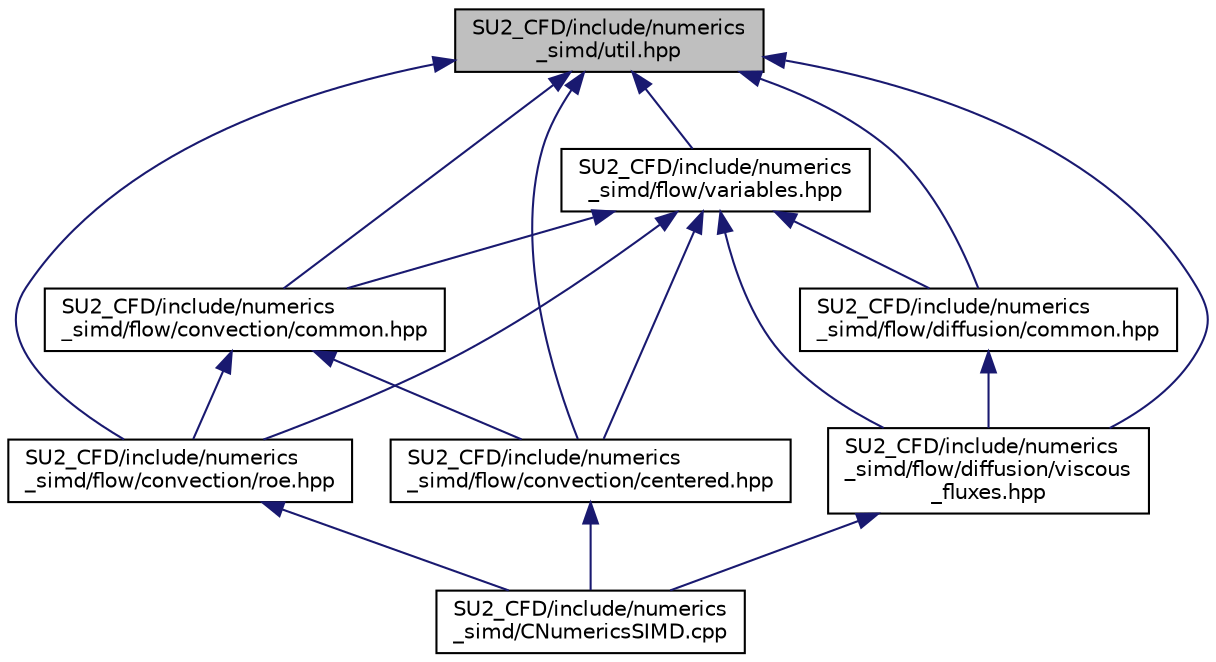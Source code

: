 digraph "SU2_CFD/include/numerics_simd/util.hpp"
{
 // LATEX_PDF_SIZE
  edge [fontname="Helvetica",fontsize="10",labelfontname="Helvetica",labelfontsize="10"];
  node [fontname="Helvetica",fontsize="10",shape=record];
  Node1 [label="SU2_CFD/include/numerics\l_simd/util.hpp",height=0.2,width=0.4,color="black", fillcolor="grey75", style="filled", fontcolor="black",tooltip="Generic auxiliary functions."];
  Node1 -> Node2 [dir="back",color="midnightblue",fontsize="10",style="solid",fontname="Helvetica"];
  Node2 [label="SU2_CFD/include/numerics\l_simd/flow/convection/roe.hpp",height=0.2,width=0.4,color="black", fillcolor="white", style="filled",URL="$simd_2flow_2convection_2roe_8hpp.html",tooltip="Roe-family of convective schemes."];
  Node2 -> Node3 [dir="back",color="midnightblue",fontsize="10",style="solid",fontname="Helvetica"];
  Node3 [label="SU2_CFD/include/numerics\l_simd/CNumericsSIMD.cpp",height=0.2,width=0.4,color="black", fillcolor="white", style="filled",URL="$CNumericsSIMD_8cpp.html",tooltip=" "];
  Node1 -> Node4 [dir="back",color="midnightblue",fontsize="10",style="solid",fontname="Helvetica"];
  Node4 [label="SU2_CFD/include/numerics\l_simd/flow/variables.hpp",height=0.2,width=0.4,color="black", fillcolor="white", style="filled",URL="$variables_8hpp.html",tooltip="Collection of types to store physical variables."];
  Node4 -> Node2 [dir="back",color="midnightblue",fontsize="10",style="solid",fontname="Helvetica"];
  Node4 -> Node5 [dir="back",color="midnightblue",fontsize="10",style="solid",fontname="Helvetica"];
  Node5 [label="SU2_CFD/include/numerics\l_simd/flow/convection/common.hpp",height=0.2,width=0.4,color="black", fillcolor="white", style="filled",URL="$convection_2common_8hpp.html",tooltip="Common convection-related methods."];
  Node5 -> Node2 [dir="back",color="midnightblue",fontsize="10",style="solid",fontname="Helvetica"];
  Node5 -> Node6 [dir="back",color="midnightblue",fontsize="10",style="solid",fontname="Helvetica"];
  Node6 [label="SU2_CFD/include/numerics\l_simd/flow/convection/centered.hpp",height=0.2,width=0.4,color="black", fillcolor="white", style="filled",URL="$simd_2flow_2convection_2centered_8hpp.html",tooltip="Centered convective schemes."];
  Node6 -> Node3 [dir="back",color="midnightblue",fontsize="10",style="solid",fontname="Helvetica"];
  Node4 -> Node6 [dir="back",color="midnightblue",fontsize="10",style="solid",fontname="Helvetica"];
  Node4 -> Node7 [dir="back",color="midnightblue",fontsize="10",style="solid",fontname="Helvetica"];
  Node7 [label="SU2_CFD/include/numerics\l_simd/flow/diffusion/viscous\l_fluxes.hpp",height=0.2,width=0.4,color="black", fillcolor="white", style="filled",URL="$viscous__fluxes_8hpp.html",tooltip="Decorator classes for computation of viscous fluxes."];
  Node7 -> Node3 [dir="back",color="midnightblue",fontsize="10",style="solid",fontname="Helvetica"];
  Node4 -> Node8 [dir="back",color="midnightblue",fontsize="10",style="solid",fontname="Helvetica"];
  Node8 [label="SU2_CFD/include/numerics\l_simd/flow/diffusion/common.hpp",height=0.2,width=0.4,color="black", fillcolor="white", style="filled",URL="$diffusion_2common_8hpp.html",tooltip="Helper functions for viscous methods."];
  Node8 -> Node7 [dir="back",color="midnightblue",fontsize="10",style="solid",fontname="Helvetica"];
  Node1 -> Node5 [dir="back",color="midnightblue",fontsize="10",style="solid",fontname="Helvetica"];
  Node1 -> Node6 [dir="back",color="midnightblue",fontsize="10",style="solid",fontname="Helvetica"];
  Node1 -> Node7 [dir="back",color="midnightblue",fontsize="10",style="solid",fontname="Helvetica"];
  Node1 -> Node8 [dir="back",color="midnightblue",fontsize="10",style="solid",fontname="Helvetica"];
}
